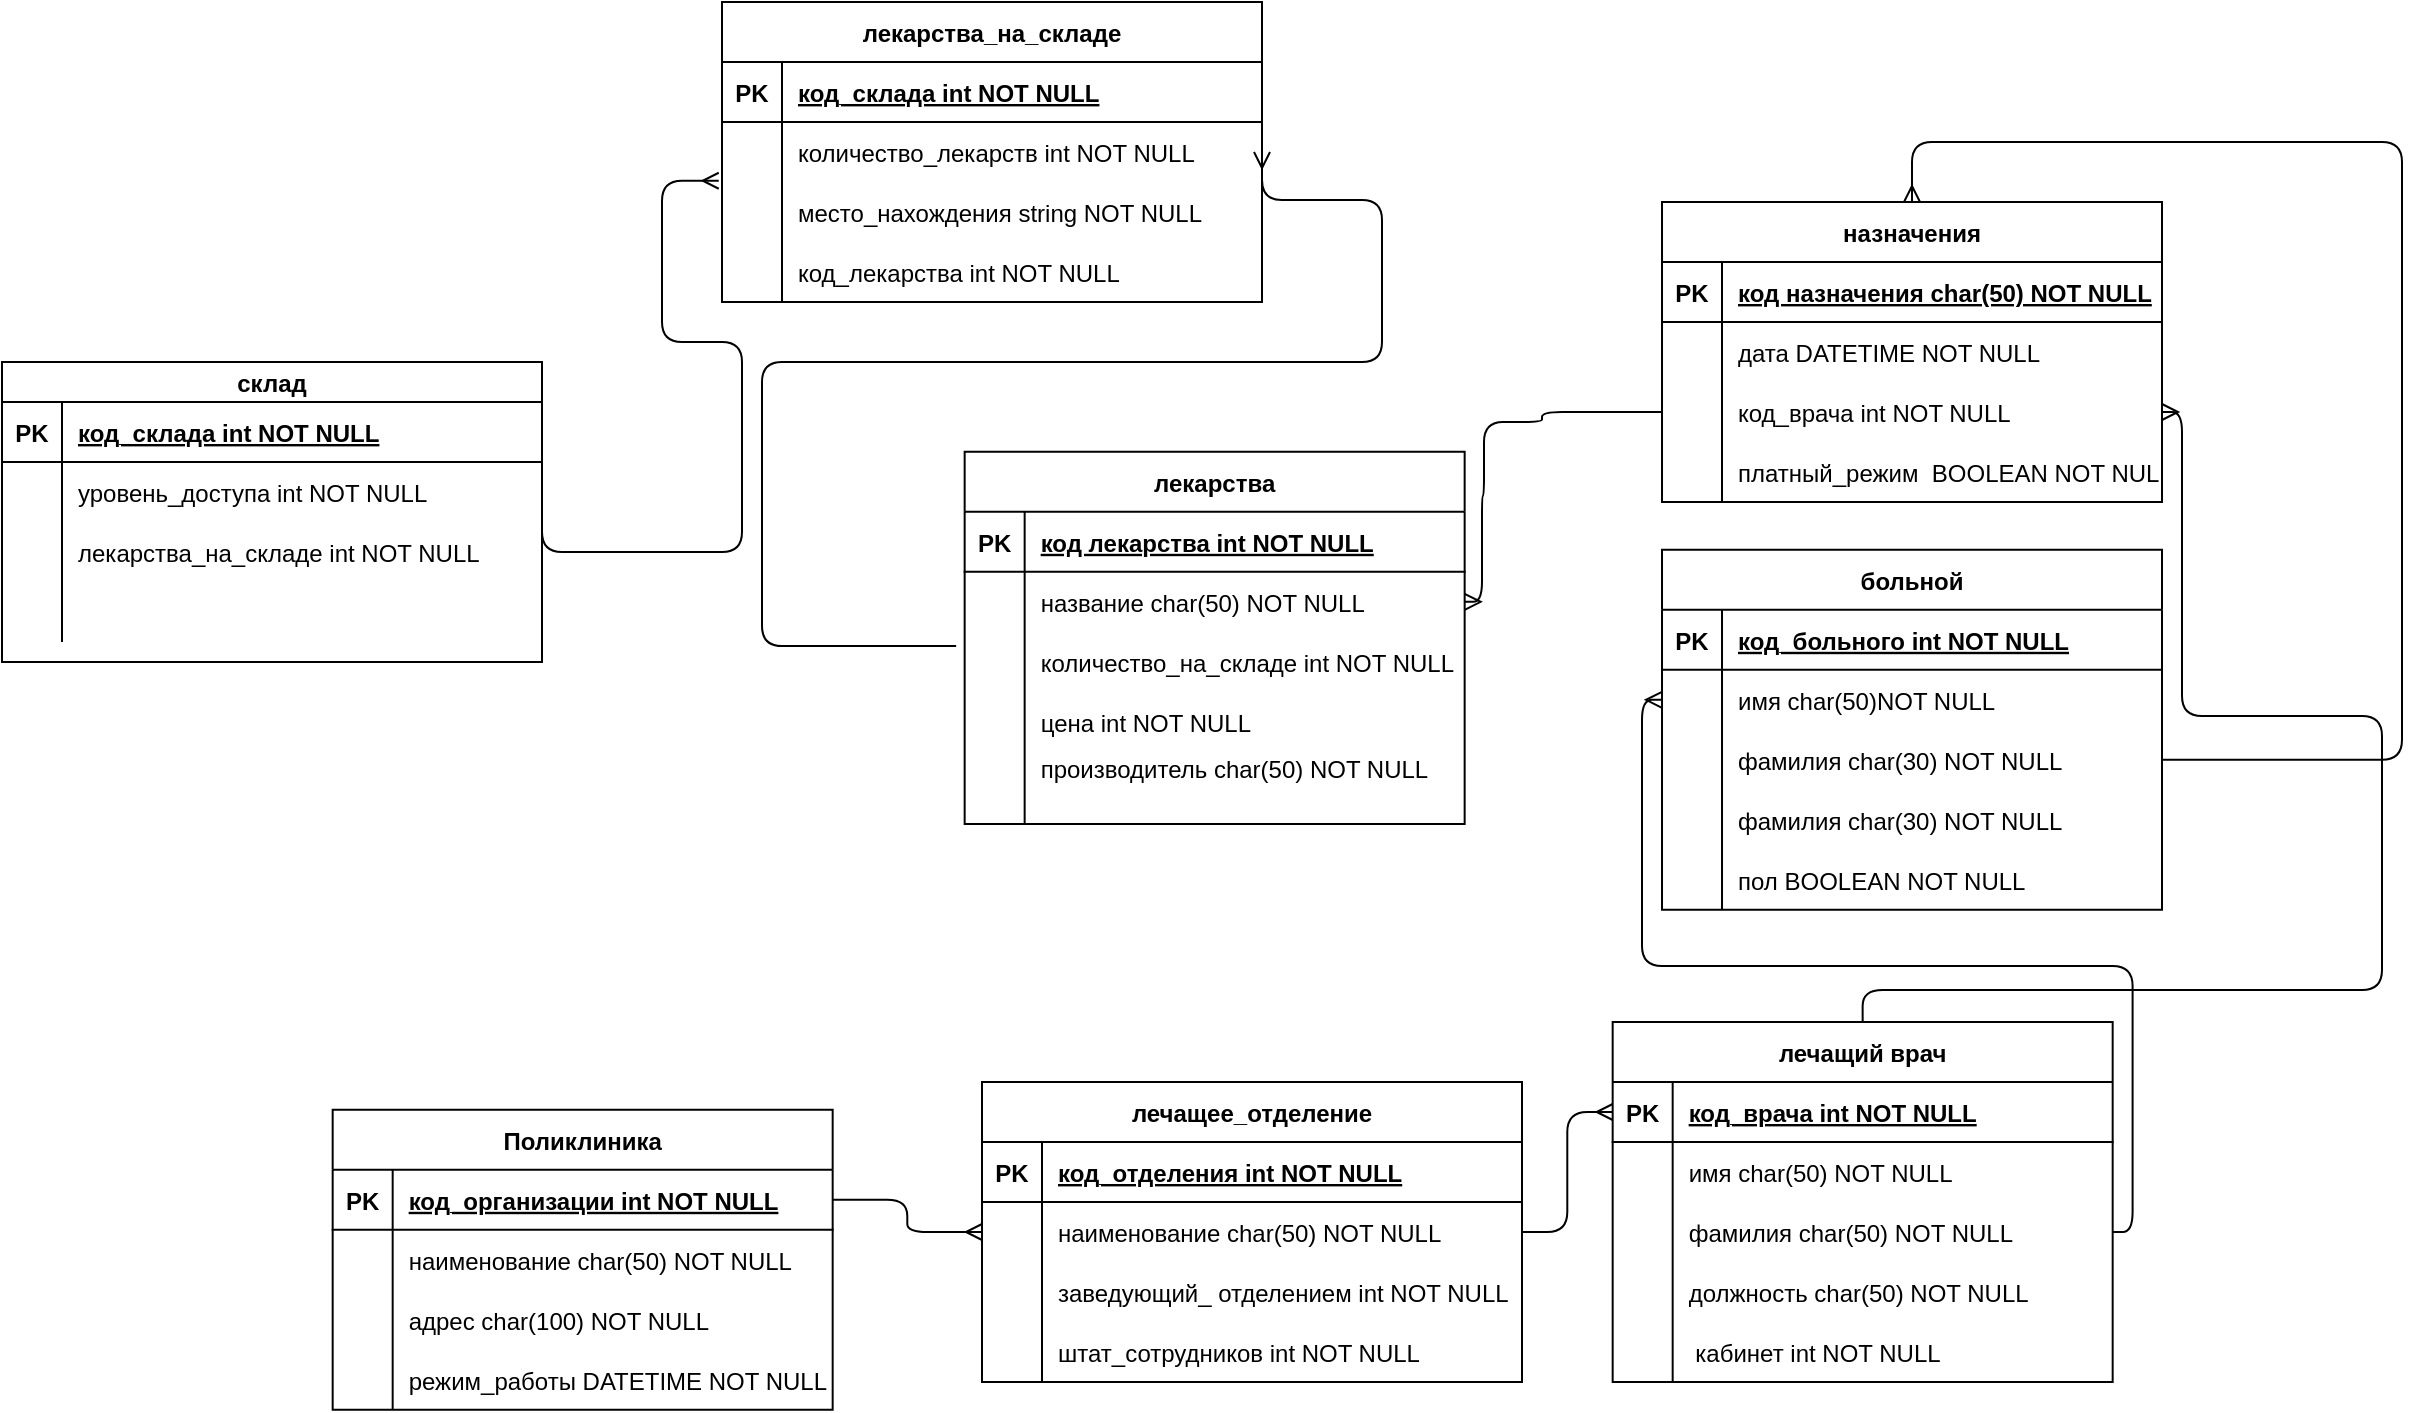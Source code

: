 <mxfile version="20.8.20" type="device"><diagram id="9pNSvZv1cm8LxZXLqQYT" name="Страница 1"><mxGraphModel dx="1613" dy="764" grid="1" gridSize="10" guides="1" tooltips="1" connect="1" arrows="1" fold="1" page="1" pageScale="1" pageWidth="850" pageHeight="1100" math="0" shadow="0"><root><mxCell id="0"/><mxCell id="1" parent="0"/><mxCell id="JSvLz7JIpeUkXURHN6qx-24" value="" style="edgeStyle=orthogonalEdgeStyle;endArrow=ERmany;startArrow=none;endFill=0;startFill=0;exitX=0;exitY=0.5;exitDx=0;exitDy=0;entryX=1;entryY=0.5;entryDx=0;entryDy=0;" parent="1" source="JSvLz7JIpeUkXURHN6qx-177" target="JSvLz7JIpeUkXURHN6qx-58" edge="1"><mxGeometry width="100" height="100" relative="1" as="geometry"><mxPoint x="840" y="540" as="sourcePoint"/><mxPoint x="800" y="580" as="targetPoint"/><Array as="points"><mxPoint x="830" y="605"/><mxPoint x="830" y="610"/><mxPoint x="801" y="610"/><mxPoint x="801" y="647"/><mxPoint x="800" y="647"/><mxPoint x="800" y="700"/></Array></mxGeometry></mxCell><mxCell id="JSvLz7JIpeUkXURHN6qx-25" value="больной" style="shape=table;startSize=30;container=1;collapsible=1;childLayout=tableLayout;fixedRows=1;rowLines=0;fontStyle=1;align=center;resizeLast=1;" parent="1" vertex="1"><mxGeometry x="890.003" y="673.905" width="250" height="180" as="geometry"/></mxCell><mxCell id="JSvLz7JIpeUkXURHN6qx-26" value="" style="shape=partialRectangle;collapsible=0;dropTarget=0;pointerEvents=0;fillColor=none;points=[[0,0.5],[1,0.5]];portConstraint=eastwest;top=0;left=0;right=0;bottom=1;" parent="JSvLz7JIpeUkXURHN6qx-25" vertex="1"><mxGeometry y="30" width="250" height="30" as="geometry"/></mxCell><mxCell id="JSvLz7JIpeUkXURHN6qx-27" value="PK" style="shape=partialRectangle;overflow=hidden;connectable=0;fillColor=none;top=0;left=0;bottom=0;right=0;fontStyle=1;" parent="JSvLz7JIpeUkXURHN6qx-26" vertex="1"><mxGeometry width="30" height="30" as="geometry"><mxRectangle width="30" height="30" as="alternateBounds"/></mxGeometry></mxCell><mxCell id="JSvLz7JIpeUkXURHN6qx-28" value="код_больного int NOT NULL " style="shape=partialRectangle;overflow=hidden;connectable=0;fillColor=none;top=0;left=0;bottom=0;right=0;align=left;spacingLeft=6;fontStyle=5;" parent="JSvLz7JIpeUkXURHN6qx-26" vertex="1"><mxGeometry x="30" width="220" height="30" as="geometry"><mxRectangle width="220" height="30" as="alternateBounds"/></mxGeometry></mxCell><mxCell id="JSvLz7JIpeUkXURHN6qx-29" value="" style="shape=partialRectangle;collapsible=0;dropTarget=0;pointerEvents=0;fillColor=none;points=[[0,0.5],[1,0.5]];portConstraint=eastwest;top=0;left=0;right=0;bottom=0;" parent="JSvLz7JIpeUkXURHN6qx-25" vertex="1"><mxGeometry y="60" width="250" height="30" as="geometry"/></mxCell><mxCell id="JSvLz7JIpeUkXURHN6qx-30" value="" style="shape=partialRectangle;overflow=hidden;connectable=0;fillColor=none;top=0;left=0;bottom=0;right=0;" parent="JSvLz7JIpeUkXURHN6qx-29" vertex="1"><mxGeometry width="30" height="30" as="geometry"><mxRectangle width="30" height="30" as="alternateBounds"/></mxGeometry></mxCell><mxCell id="JSvLz7JIpeUkXURHN6qx-31" value="имя char(50)NOT NULL" style="shape=partialRectangle;overflow=hidden;connectable=0;fillColor=none;top=0;left=0;bottom=0;right=0;align=left;spacingLeft=6;" parent="JSvLz7JIpeUkXURHN6qx-29" vertex="1"><mxGeometry x="30" width="220" height="30" as="geometry"><mxRectangle width="220" height="30" as="alternateBounds"/></mxGeometry></mxCell><mxCell id="JSvLz7JIpeUkXURHN6qx-187" value="" style="shape=partialRectangle;collapsible=0;dropTarget=0;pointerEvents=0;fillColor=none;points=[[0,0.5],[1,0.5]];portConstraint=eastwest;top=0;left=0;right=0;bottom=0;" parent="JSvLz7JIpeUkXURHN6qx-25" vertex="1"><mxGeometry y="90" width="250" height="30" as="geometry"/></mxCell><mxCell id="JSvLz7JIpeUkXURHN6qx-188" value="" style="shape=partialRectangle;overflow=hidden;connectable=0;fillColor=none;top=0;left=0;bottom=0;right=0;" parent="JSvLz7JIpeUkXURHN6qx-187" vertex="1"><mxGeometry width="30" height="30" as="geometry"><mxRectangle width="30" height="30" as="alternateBounds"/></mxGeometry></mxCell><mxCell id="JSvLz7JIpeUkXURHN6qx-189" value="фамилия char(30) NOT NULL" style="shape=partialRectangle;overflow=hidden;connectable=0;fillColor=none;top=0;left=0;bottom=0;right=0;align=left;spacingLeft=6;" parent="JSvLz7JIpeUkXURHN6qx-187" vertex="1"><mxGeometry x="30" width="220" height="30" as="geometry"><mxRectangle width="220" height="30" as="alternateBounds"/></mxGeometry></mxCell><mxCell id="JSvLz7JIpeUkXURHN6qx-32" value="" style="shape=partialRectangle;collapsible=0;dropTarget=0;pointerEvents=0;fillColor=none;points=[[0,0.5],[1,0.5]];portConstraint=eastwest;top=0;left=0;right=0;bottom=0;" parent="JSvLz7JIpeUkXURHN6qx-25" vertex="1"><mxGeometry y="120" width="250" height="30" as="geometry"/></mxCell><mxCell id="JSvLz7JIpeUkXURHN6qx-33" value="" style="shape=partialRectangle;overflow=hidden;connectable=0;fillColor=none;top=0;left=0;bottom=0;right=0;" parent="JSvLz7JIpeUkXURHN6qx-32" vertex="1"><mxGeometry width="30" height="30" as="geometry"><mxRectangle width="30" height="30" as="alternateBounds"/></mxGeometry></mxCell><mxCell id="JSvLz7JIpeUkXURHN6qx-34" value="фамилия char(30) NOT NULL" style="shape=partialRectangle;overflow=hidden;connectable=0;fillColor=none;top=0;left=0;bottom=0;right=0;align=left;spacingLeft=6;" parent="JSvLz7JIpeUkXURHN6qx-32" vertex="1"><mxGeometry x="30" width="220" height="30" as="geometry"><mxRectangle width="220" height="30" as="alternateBounds"/></mxGeometry></mxCell><mxCell id="JSvLz7JIpeUkXURHN6qx-35" value="" style="shape=partialRectangle;collapsible=0;dropTarget=0;pointerEvents=0;fillColor=none;points=[[0,0.5],[1,0.5]];portConstraint=eastwest;top=0;left=0;right=0;bottom=0;" parent="JSvLz7JIpeUkXURHN6qx-25" vertex="1"><mxGeometry y="150" width="250" height="30" as="geometry"/></mxCell><mxCell id="JSvLz7JIpeUkXURHN6qx-36" value="" style="shape=partialRectangle;overflow=hidden;connectable=0;fillColor=none;top=0;left=0;bottom=0;right=0;" parent="JSvLz7JIpeUkXURHN6qx-35" vertex="1"><mxGeometry width="30" height="30" as="geometry"><mxRectangle width="30" height="30" as="alternateBounds"/></mxGeometry></mxCell><mxCell id="JSvLz7JIpeUkXURHN6qx-37" value="пол BOOLEAN NOT NULL" style="shape=partialRectangle;overflow=hidden;connectable=0;fillColor=none;top=0;left=0;bottom=0;right=0;align=left;spacingLeft=6;" parent="JSvLz7JIpeUkXURHN6qx-35" vertex="1"><mxGeometry x="30" width="220" height="30" as="geometry"><mxRectangle width="220" height="30" as="alternateBounds"/></mxGeometry></mxCell><mxCell id="JSvLz7JIpeUkXURHN6qx-38" value="лечащий врач" style="shape=table;startSize=30;container=1;collapsible=1;childLayout=tableLayout;fixedRows=1;rowLines=0;fontStyle=1;align=center;resizeLast=1;" parent="1" vertex="1"><mxGeometry x="865.333" y="910.005" width="250" height="180" as="geometry"/></mxCell><mxCell id="JSvLz7JIpeUkXURHN6qx-39" value="" style="shape=partialRectangle;collapsible=0;dropTarget=0;pointerEvents=0;fillColor=none;points=[[0,0.5],[1,0.5]];portConstraint=eastwest;top=0;left=0;right=0;bottom=1;" parent="JSvLz7JIpeUkXURHN6qx-38" vertex="1"><mxGeometry y="30" width="250" height="30" as="geometry"/></mxCell><mxCell id="JSvLz7JIpeUkXURHN6qx-40" value="PK" style="shape=partialRectangle;overflow=hidden;connectable=0;fillColor=none;top=0;left=0;bottom=0;right=0;fontStyle=1;" parent="JSvLz7JIpeUkXURHN6qx-39" vertex="1"><mxGeometry width="30" height="30" as="geometry"><mxRectangle width="30" height="30" as="alternateBounds"/></mxGeometry></mxCell><mxCell id="JSvLz7JIpeUkXURHN6qx-41" value="код_врача int NOT NULL " style="shape=partialRectangle;overflow=hidden;connectable=0;fillColor=none;top=0;left=0;bottom=0;right=0;align=left;spacingLeft=6;fontStyle=5;" parent="JSvLz7JIpeUkXURHN6qx-39" vertex="1"><mxGeometry x="30" width="220" height="30" as="geometry"><mxRectangle width="220" height="30" as="alternateBounds"/></mxGeometry></mxCell><mxCell id="JSvLz7JIpeUkXURHN6qx-42" value="" style="shape=partialRectangle;collapsible=0;dropTarget=0;pointerEvents=0;fillColor=none;points=[[0,0.5],[1,0.5]];portConstraint=eastwest;top=0;left=0;right=0;bottom=0;" parent="JSvLz7JIpeUkXURHN6qx-38" vertex="1"><mxGeometry y="60" width="250" height="30" as="geometry"/></mxCell><mxCell id="JSvLz7JIpeUkXURHN6qx-43" value="" style="shape=partialRectangle;overflow=hidden;connectable=0;fillColor=none;top=0;left=0;bottom=0;right=0;" parent="JSvLz7JIpeUkXURHN6qx-42" vertex="1"><mxGeometry width="30" height="30" as="geometry"><mxRectangle width="30" height="30" as="alternateBounds"/></mxGeometry></mxCell><mxCell id="JSvLz7JIpeUkXURHN6qx-44" value="имя char(50) NOT NULL" style="shape=partialRectangle;overflow=hidden;connectable=0;fillColor=none;top=0;left=0;bottom=0;right=0;align=left;spacingLeft=6;" parent="JSvLz7JIpeUkXURHN6qx-42" vertex="1"><mxGeometry x="30" width="220" height="30" as="geometry"><mxRectangle width="220" height="30" as="alternateBounds"/></mxGeometry></mxCell><mxCell id="JSvLz7JIpeUkXURHN6qx-45" value="" style="shape=partialRectangle;collapsible=0;dropTarget=0;pointerEvents=0;fillColor=none;points=[[0,0.5],[1,0.5]];portConstraint=eastwest;top=0;left=0;right=0;bottom=0;" parent="JSvLz7JIpeUkXURHN6qx-38" vertex="1"><mxGeometry y="90" width="250" height="30" as="geometry"/></mxCell><mxCell id="JSvLz7JIpeUkXURHN6qx-46" value="" style="shape=partialRectangle;overflow=hidden;connectable=0;fillColor=none;top=0;left=0;bottom=0;right=0;" parent="JSvLz7JIpeUkXURHN6qx-45" vertex="1"><mxGeometry width="30" height="30" as="geometry"><mxRectangle width="30" height="30" as="alternateBounds"/></mxGeometry></mxCell><mxCell id="JSvLz7JIpeUkXURHN6qx-47" value="фамилия char(50) NOT NULL" style="shape=partialRectangle;overflow=hidden;connectable=0;fillColor=none;top=0;left=0;bottom=0;right=0;align=left;spacingLeft=6;" parent="JSvLz7JIpeUkXURHN6qx-45" vertex="1"><mxGeometry x="30" width="220" height="30" as="geometry"><mxRectangle width="220" height="30" as="alternateBounds"/></mxGeometry></mxCell><mxCell id="JSvLz7JIpeUkXURHN6qx-48" value="" style="shape=partialRectangle;collapsible=0;dropTarget=0;pointerEvents=0;fillColor=none;points=[[0,0.5],[1,0.5]];portConstraint=eastwest;top=0;left=0;right=0;bottom=0;" parent="JSvLz7JIpeUkXURHN6qx-38" vertex="1"><mxGeometry y="120" width="250" height="30" as="geometry"/></mxCell><mxCell id="JSvLz7JIpeUkXURHN6qx-49" value="" style="shape=partialRectangle;overflow=hidden;connectable=0;fillColor=none;top=0;left=0;bottom=0;right=0;" parent="JSvLz7JIpeUkXURHN6qx-48" vertex="1"><mxGeometry width="30" height="30" as="geometry"><mxRectangle width="30" height="30" as="alternateBounds"/></mxGeometry></mxCell><mxCell id="JSvLz7JIpeUkXURHN6qx-50" value="должность char(50) NOT NULL" style="shape=partialRectangle;overflow=hidden;connectable=0;fillColor=none;top=0;left=0;bottom=0;right=0;align=left;spacingLeft=6;" parent="JSvLz7JIpeUkXURHN6qx-48" vertex="1"><mxGeometry x="30" width="220" height="30" as="geometry"><mxRectangle width="220" height="30" as="alternateBounds"/></mxGeometry></mxCell><mxCell id="JSvLz7JIpeUkXURHN6qx-51" value="" style="shape=partialRectangle;collapsible=0;dropTarget=0;pointerEvents=0;fillColor=none;points=[[0,0.5],[1,0.5]];portConstraint=eastwest;top=0;left=0;right=0;bottom=0;" parent="JSvLz7JIpeUkXURHN6qx-38" vertex="1"><mxGeometry y="150" width="250" height="30" as="geometry"/></mxCell><mxCell id="JSvLz7JIpeUkXURHN6qx-52" value="" style="shape=partialRectangle;overflow=hidden;connectable=0;fillColor=none;top=0;left=0;bottom=0;right=0;" parent="JSvLz7JIpeUkXURHN6qx-51" vertex="1"><mxGeometry width="30" height="30" as="geometry"><mxRectangle width="30" height="30" as="alternateBounds"/></mxGeometry></mxCell><mxCell id="JSvLz7JIpeUkXURHN6qx-53" value=" кабинет int NOT NULL" style="shape=partialRectangle;overflow=hidden;connectable=0;fillColor=none;top=0;left=0;bottom=0;right=0;align=left;spacingLeft=6;" parent="JSvLz7JIpeUkXURHN6qx-51" vertex="1"><mxGeometry x="30" width="220" height="30" as="geometry"><mxRectangle width="220" height="30" as="alternateBounds"/></mxGeometry></mxCell><mxCell id="JSvLz7JIpeUkXURHN6qx-54" value="лекарства" style="shape=table;startSize=30;container=1;collapsible=1;childLayout=tableLayout;fixedRows=1;rowLines=0;fontStyle=1;align=center;resizeLast=1;" parent="1" vertex="1"><mxGeometry x="541.33" y="624.9" width="250" height="186.1" as="geometry"/></mxCell><mxCell id="JSvLz7JIpeUkXURHN6qx-55" value="" style="shape=partialRectangle;collapsible=0;dropTarget=0;pointerEvents=0;fillColor=none;points=[[0,0.5],[1,0.5]];portConstraint=eastwest;top=0;left=0;right=0;bottom=1;" parent="JSvLz7JIpeUkXURHN6qx-54" vertex="1"><mxGeometry y="30" width="250" height="30" as="geometry"/></mxCell><mxCell id="JSvLz7JIpeUkXURHN6qx-56" value="PK" style="shape=partialRectangle;overflow=hidden;connectable=0;fillColor=none;top=0;left=0;bottom=0;right=0;fontStyle=1;" parent="JSvLz7JIpeUkXURHN6qx-55" vertex="1"><mxGeometry width="30" height="30" as="geometry"><mxRectangle width="30" height="30" as="alternateBounds"/></mxGeometry></mxCell><mxCell id="JSvLz7JIpeUkXURHN6qx-57" value="код лекарства int NOT NULL " style="shape=partialRectangle;overflow=hidden;connectable=0;fillColor=none;top=0;left=0;bottom=0;right=0;align=left;spacingLeft=6;fontStyle=5;" parent="JSvLz7JIpeUkXURHN6qx-55" vertex="1"><mxGeometry x="30" width="220" height="30" as="geometry"><mxRectangle width="220" height="30" as="alternateBounds"/></mxGeometry></mxCell><mxCell id="JSvLz7JIpeUkXURHN6qx-58" value="" style="shape=partialRectangle;collapsible=0;dropTarget=0;pointerEvents=0;fillColor=none;points=[[0,0.5],[1,0.5]];portConstraint=eastwest;top=0;left=0;right=0;bottom=0;" parent="JSvLz7JIpeUkXURHN6qx-54" vertex="1"><mxGeometry y="60" width="250" height="30" as="geometry"/></mxCell><mxCell id="JSvLz7JIpeUkXURHN6qx-59" value="" style="shape=partialRectangle;overflow=hidden;connectable=0;fillColor=none;top=0;left=0;bottom=0;right=0;" parent="JSvLz7JIpeUkXURHN6qx-58" vertex="1"><mxGeometry width="30" height="30" as="geometry"><mxRectangle width="30" height="30" as="alternateBounds"/></mxGeometry></mxCell><mxCell id="JSvLz7JIpeUkXURHN6qx-60" value="название char(50) NOT NULL" style="shape=partialRectangle;overflow=hidden;connectable=0;fillColor=none;top=0;left=0;bottom=0;right=0;align=left;spacingLeft=6;fontStyle=0" parent="JSvLz7JIpeUkXURHN6qx-58" vertex="1"><mxGeometry x="30" width="220" height="30" as="geometry"><mxRectangle width="220" height="30" as="alternateBounds"/></mxGeometry></mxCell><mxCell id="JSvLz7JIpeUkXURHN6qx-61" value="" style="shape=partialRectangle;collapsible=0;dropTarget=0;pointerEvents=0;fillColor=none;points=[[0,0.5],[1,0.5]];portConstraint=eastwest;top=0;left=0;right=0;bottom=0;" parent="JSvLz7JIpeUkXURHN6qx-54" vertex="1"><mxGeometry y="90" width="250" height="30" as="geometry"/></mxCell><mxCell id="JSvLz7JIpeUkXURHN6qx-62" value="" style="shape=partialRectangle;overflow=hidden;connectable=0;fillColor=none;top=0;left=0;bottom=0;right=0;" parent="JSvLz7JIpeUkXURHN6qx-61" vertex="1"><mxGeometry width="30" height="30" as="geometry"><mxRectangle width="30" height="30" as="alternateBounds"/></mxGeometry></mxCell><mxCell id="JSvLz7JIpeUkXURHN6qx-63" value="количество_на_складе int NOT NULL" style="shape=partialRectangle;overflow=hidden;connectable=0;fillColor=none;top=0;left=0;bottom=0;right=0;align=left;spacingLeft=6;" parent="JSvLz7JIpeUkXURHN6qx-61" vertex="1"><mxGeometry x="30" width="220" height="30" as="geometry"><mxRectangle width="220" height="30" as="alternateBounds"/></mxGeometry></mxCell><mxCell id="JSvLz7JIpeUkXURHN6qx-64" value="" style="shape=partialRectangle;collapsible=0;dropTarget=0;pointerEvents=0;fillColor=none;points=[[0,0.5],[1,0.5]];portConstraint=eastwest;top=0;left=0;right=0;bottom=0;" parent="JSvLz7JIpeUkXURHN6qx-54" vertex="1"><mxGeometry y="120" width="250" height="30" as="geometry"/></mxCell><mxCell id="JSvLz7JIpeUkXURHN6qx-65" value="" style="shape=partialRectangle;overflow=hidden;connectable=0;fillColor=none;top=0;left=0;bottom=0;right=0;" parent="JSvLz7JIpeUkXURHN6qx-64" vertex="1"><mxGeometry width="30" height="30" as="geometry"><mxRectangle width="30" height="30" as="alternateBounds"/></mxGeometry></mxCell><mxCell id="JSvLz7JIpeUkXURHN6qx-66" value="цена int NOT NULL" style="shape=partialRectangle;overflow=hidden;connectable=0;fillColor=none;top=0;left=0;bottom=0;right=0;align=left;spacingLeft=6;" parent="JSvLz7JIpeUkXURHN6qx-64" vertex="1"><mxGeometry x="30" width="220" height="30" as="geometry"><mxRectangle width="220" height="30" as="alternateBounds"/></mxGeometry></mxCell><mxCell id="JSvLz7JIpeUkXURHN6qx-67" value="" style="shape=partialRectangle;collapsible=0;dropTarget=0;pointerEvents=0;fillColor=none;points=[[0,0.5],[1,0.5]];portConstraint=eastwest;top=0;left=0;right=0;bottom=0;" parent="JSvLz7JIpeUkXURHN6qx-54" vertex="1"><mxGeometry y="150" width="250" height="36" as="geometry"/></mxCell><mxCell id="JSvLz7JIpeUkXURHN6qx-68" value="" style="shape=partialRectangle;overflow=hidden;connectable=0;fillColor=none;top=0;left=0;bottom=0;right=0;" parent="JSvLz7JIpeUkXURHN6qx-67" vertex="1"><mxGeometry width="30" height="36" as="geometry"><mxRectangle width="30" height="36" as="alternateBounds"/></mxGeometry></mxCell><mxCell id="JSvLz7JIpeUkXURHN6qx-69" value="производитель char(50) NOT NULL&#10;&#10;" style="shape=partialRectangle;overflow=hidden;connectable=0;fillColor=none;top=0;left=0;bottom=0;right=0;align=left;spacingLeft=6;" parent="JSvLz7JIpeUkXURHN6qx-67" vertex="1"><mxGeometry x="30" width="220" height="36" as="geometry"><mxRectangle width="220" height="36" as="alternateBounds"/></mxGeometry></mxCell><mxCell id="JSvLz7JIpeUkXURHN6qx-70" value="Поликлиника" style="shape=table;startSize=30;container=1;collapsible=1;childLayout=tableLayout;fixedRows=1;rowLines=0;fontStyle=1;align=center;resizeLast=1;" parent="1" vertex="1"><mxGeometry x="225.333" y="953.905" width="250" height="150" as="geometry"/></mxCell><mxCell id="JSvLz7JIpeUkXURHN6qx-71" value="" style="shape=partialRectangle;collapsible=0;dropTarget=0;pointerEvents=0;fillColor=none;points=[[0,0.5],[1,0.5]];portConstraint=eastwest;top=0;left=0;right=0;bottom=1;" parent="JSvLz7JIpeUkXURHN6qx-70" vertex="1"><mxGeometry y="30" width="250" height="30" as="geometry"/></mxCell><mxCell id="JSvLz7JIpeUkXURHN6qx-72" value="PK" style="shape=partialRectangle;overflow=hidden;connectable=0;fillColor=none;top=0;left=0;bottom=0;right=0;fontStyle=1;" parent="JSvLz7JIpeUkXURHN6qx-71" vertex="1"><mxGeometry width="30" height="30" as="geometry"><mxRectangle width="30" height="30" as="alternateBounds"/></mxGeometry></mxCell><mxCell id="JSvLz7JIpeUkXURHN6qx-73" value="код_организации int NOT NULL " style="shape=partialRectangle;overflow=hidden;connectable=0;fillColor=none;top=0;left=0;bottom=0;right=0;align=left;spacingLeft=6;fontStyle=5;" parent="JSvLz7JIpeUkXURHN6qx-71" vertex="1"><mxGeometry x="30" width="220" height="30" as="geometry"><mxRectangle width="220" height="30" as="alternateBounds"/></mxGeometry></mxCell><mxCell id="JSvLz7JIpeUkXURHN6qx-74" value="" style="shape=partialRectangle;collapsible=0;dropTarget=0;pointerEvents=0;fillColor=none;points=[[0,0.5],[1,0.5]];portConstraint=eastwest;top=0;left=0;right=0;bottom=0;" parent="JSvLz7JIpeUkXURHN6qx-70" vertex="1"><mxGeometry y="60" width="250" height="30" as="geometry"/></mxCell><mxCell id="JSvLz7JIpeUkXURHN6qx-75" value="" style="shape=partialRectangle;overflow=hidden;connectable=0;fillColor=none;top=0;left=0;bottom=0;right=0;" parent="JSvLz7JIpeUkXURHN6qx-74" vertex="1"><mxGeometry width="30" height="30" as="geometry"><mxRectangle width="30" height="30" as="alternateBounds"/></mxGeometry></mxCell><mxCell id="JSvLz7JIpeUkXURHN6qx-76" value="наименование char(50) NOT NULL" style="shape=partialRectangle;overflow=hidden;connectable=0;fillColor=none;top=0;left=0;bottom=0;right=0;align=left;spacingLeft=6;" parent="JSvLz7JIpeUkXURHN6qx-74" vertex="1"><mxGeometry x="30" width="220" height="30" as="geometry"><mxRectangle width="220" height="30" as="alternateBounds"/></mxGeometry></mxCell><mxCell id="JSvLz7JIpeUkXURHN6qx-77" value="" style="shape=partialRectangle;collapsible=0;dropTarget=0;pointerEvents=0;fillColor=none;points=[[0,0.5],[1,0.5]];portConstraint=eastwest;top=0;left=0;right=0;bottom=0;" parent="JSvLz7JIpeUkXURHN6qx-70" vertex="1"><mxGeometry y="90" width="250" height="30" as="geometry"/></mxCell><mxCell id="JSvLz7JIpeUkXURHN6qx-78" value="" style="shape=partialRectangle;overflow=hidden;connectable=0;fillColor=none;top=0;left=0;bottom=0;right=0;" parent="JSvLz7JIpeUkXURHN6qx-77" vertex="1"><mxGeometry width="30" height="30" as="geometry"><mxRectangle width="30" height="30" as="alternateBounds"/></mxGeometry></mxCell><mxCell id="JSvLz7JIpeUkXURHN6qx-79" value="адрес char(100) NOT NULL" style="shape=partialRectangle;overflow=hidden;connectable=0;fillColor=none;top=0;left=0;bottom=0;right=0;align=left;spacingLeft=6;" parent="JSvLz7JIpeUkXURHN6qx-77" vertex="1"><mxGeometry x="30" width="220" height="30" as="geometry"><mxRectangle width="220" height="30" as="alternateBounds"/></mxGeometry></mxCell><mxCell id="JSvLz7JIpeUkXURHN6qx-80" value="" style="shape=partialRectangle;collapsible=0;dropTarget=0;pointerEvents=0;fillColor=none;points=[[0,0.5],[1,0.5]];portConstraint=eastwest;top=0;left=0;right=0;bottom=0;" parent="JSvLz7JIpeUkXURHN6qx-70" vertex="1"><mxGeometry y="120" width="250" height="30" as="geometry"/></mxCell><mxCell id="JSvLz7JIpeUkXURHN6qx-81" value="" style="shape=partialRectangle;overflow=hidden;connectable=0;fillColor=none;top=0;left=0;bottom=0;right=0;" parent="JSvLz7JIpeUkXURHN6qx-80" vertex="1"><mxGeometry width="30" height="30" as="geometry"><mxRectangle width="30" height="30" as="alternateBounds"/></mxGeometry></mxCell><mxCell id="JSvLz7JIpeUkXURHN6qx-82" value="режим_работы DATETIME NOT NULL" style="shape=partialRectangle;overflow=hidden;connectable=0;fillColor=none;top=0;left=0;bottom=0;right=0;align=left;spacingLeft=6;" parent="JSvLz7JIpeUkXURHN6qx-80" vertex="1"><mxGeometry x="30" width="220" height="30" as="geometry"><mxRectangle width="220" height="30" as="alternateBounds"/></mxGeometry></mxCell><mxCell id="JSvLz7JIpeUkXURHN6qx-101" value="" style="edgeStyle=orthogonalEdgeStyle;rounded=1;orthogonalLoop=1;jettySize=auto;html=1;startArrow=none;startFill=0;endArrow=ERmany;endFill=0;entryX=0;entryY=0.5;entryDx=0;entryDy=0;" parent="1" source="JSvLz7JIpeUkXURHN6qx-71" target="JSvLz7JIpeUkXURHN6qx-194" edge="1"><mxGeometry relative="1" as="geometry"><mxPoint x="535.333" y="998.905" as="targetPoint"/></mxGeometry></mxCell><mxCell id="JSvLz7JIpeUkXURHN6qx-102" style="edgeStyle=orthogonalEdgeStyle;rounded=1;orthogonalLoop=1;jettySize=auto;html=1;startArrow=ERmany;startFill=0;endArrow=none;endFill=0;entryX=1;entryY=0.5;entryDx=0;entryDy=0;" parent="1" source="JSvLz7JIpeUkXURHN6qx-39" target="JSvLz7JIpeUkXURHN6qx-194" edge="1"><mxGeometry relative="1" as="geometry"/></mxCell><mxCell id="JSvLz7JIpeUkXURHN6qx-169" value="" style="edgeStyle=orthogonalEdgeStyle;endArrow=ERmany;startArrow=none;endFill=0;startFill=0;exitX=0.5;exitY=0;exitDx=0;exitDy=0;entryX=1;entryY=0.5;entryDx=0;entryDy=0;" parent="1" source="JSvLz7JIpeUkXURHN6qx-38" target="JSvLz7JIpeUkXURHN6qx-177" edge="1"><mxGeometry width="100" height="100" relative="1" as="geometry"><mxPoint x="1200" y="590" as="sourcePoint"/><mxPoint x="1200" y="610" as="targetPoint"/><Array as="points"><mxPoint x="1250" y="894"/><mxPoint x="1250" y="757"/><mxPoint x="1150" y="757"/><mxPoint x="1150" y="605"/></Array></mxGeometry></mxCell><mxCell id="JSvLz7JIpeUkXURHN6qx-170" value="назначения" style="shape=table;startSize=30;container=1;collapsible=1;childLayout=tableLayout;fixedRows=1;rowLines=0;fontStyle=1;align=center;resizeLast=1;" parent="1" vertex="1"><mxGeometry x="890.003" y="500.005" width="250" height="150" as="geometry"/></mxCell><mxCell id="JSvLz7JIpeUkXURHN6qx-171" value="" style="shape=partialRectangle;collapsible=0;dropTarget=0;pointerEvents=0;fillColor=none;points=[[0,0.5],[1,0.5]];portConstraint=eastwest;top=0;left=0;right=0;bottom=1;" parent="JSvLz7JIpeUkXURHN6qx-170" vertex="1"><mxGeometry y="30" width="250" height="30" as="geometry"/></mxCell><mxCell id="JSvLz7JIpeUkXURHN6qx-172" value="PK" style="shape=partialRectangle;overflow=hidden;connectable=0;fillColor=none;top=0;left=0;bottom=0;right=0;fontStyle=1;" parent="JSvLz7JIpeUkXURHN6qx-171" vertex="1"><mxGeometry width="30" height="30" as="geometry"><mxRectangle width="30" height="30" as="alternateBounds"/></mxGeometry></mxCell><mxCell id="JSvLz7JIpeUkXURHN6qx-173" value="код назначения char(50) NOT NULL" style="shape=partialRectangle;overflow=hidden;connectable=0;fillColor=none;top=0;left=0;bottom=0;right=0;align=left;spacingLeft=6;fontStyle=5;" parent="JSvLz7JIpeUkXURHN6qx-171" vertex="1"><mxGeometry x="30" width="220" height="30" as="geometry"><mxRectangle width="220" height="30" as="alternateBounds"/></mxGeometry></mxCell><mxCell id="JSvLz7JIpeUkXURHN6qx-174" value="" style="shape=partialRectangle;collapsible=0;dropTarget=0;pointerEvents=0;fillColor=none;points=[[0,0.5],[1,0.5]];portConstraint=eastwest;top=0;left=0;right=0;bottom=0;" parent="JSvLz7JIpeUkXURHN6qx-170" vertex="1"><mxGeometry y="60" width="250" height="30" as="geometry"/></mxCell><mxCell id="JSvLz7JIpeUkXURHN6qx-175" value="" style="shape=partialRectangle;overflow=hidden;connectable=0;fillColor=none;top=0;left=0;bottom=0;right=0;" parent="JSvLz7JIpeUkXURHN6qx-174" vertex="1"><mxGeometry width="30" height="30" as="geometry"><mxRectangle width="30" height="30" as="alternateBounds"/></mxGeometry></mxCell><mxCell id="JSvLz7JIpeUkXURHN6qx-176" value="дата DATETIME NOT NULL" style="shape=partialRectangle;overflow=hidden;connectable=0;fillColor=none;top=0;left=0;bottom=0;right=0;align=left;spacingLeft=6;" parent="JSvLz7JIpeUkXURHN6qx-174" vertex="1"><mxGeometry x="30" width="220" height="30" as="geometry"><mxRectangle width="220" height="30" as="alternateBounds"/></mxGeometry></mxCell><mxCell id="JSvLz7JIpeUkXURHN6qx-177" value="" style="shape=partialRectangle;collapsible=0;dropTarget=0;pointerEvents=0;fillColor=none;points=[[0,0.5],[1,0.5]];portConstraint=eastwest;top=0;left=0;right=0;bottom=0;" parent="JSvLz7JIpeUkXURHN6qx-170" vertex="1"><mxGeometry y="90" width="250" height="30" as="geometry"/></mxCell><mxCell id="JSvLz7JIpeUkXURHN6qx-178" value="" style="shape=partialRectangle;overflow=hidden;connectable=0;fillColor=none;top=0;left=0;bottom=0;right=0;" parent="JSvLz7JIpeUkXURHN6qx-177" vertex="1"><mxGeometry width="30" height="30" as="geometry"><mxRectangle width="30" height="30" as="alternateBounds"/></mxGeometry></mxCell><mxCell id="JSvLz7JIpeUkXURHN6qx-179" value="код_врача int NOT NULL" style="shape=partialRectangle;overflow=hidden;connectable=0;fillColor=none;top=0;left=0;bottom=0;right=0;align=left;spacingLeft=6;" parent="JSvLz7JIpeUkXURHN6qx-177" vertex="1"><mxGeometry x="30" width="220" height="30" as="geometry"><mxRectangle width="220" height="30" as="alternateBounds"/></mxGeometry></mxCell><mxCell id="JSvLz7JIpeUkXURHN6qx-180" value="" style="shape=partialRectangle;collapsible=0;dropTarget=0;pointerEvents=0;fillColor=none;points=[[0,0.5],[1,0.5]];portConstraint=eastwest;top=0;left=0;right=0;bottom=0;" parent="JSvLz7JIpeUkXURHN6qx-170" vertex="1"><mxGeometry y="120" width="250" height="30" as="geometry"/></mxCell><mxCell id="JSvLz7JIpeUkXURHN6qx-181" value="" style="shape=partialRectangle;overflow=hidden;connectable=0;fillColor=none;top=0;left=0;bottom=0;right=0;" parent="JSvLz7JIpeUkXURHN6qx-180" vertex="1"><mxGeometry width="30" height="30" as="geometry"><mxRectangle width="30" height="30" as="alternateBounds"/></mxGeometry></mxCell><mxCell id="JSvLz7JIpeUkXURHN6qx-182" value="платный_режим  BOOLEAN NOT NULL" style="shape=partialRectangle;overflow=hidden;connectable=0;fillColor=none;top=0;left=0;bottom=0;right=0;align=left;spacingLeft=6;" parent="JSvLz7JIpeUkXURHN6qx-180" vertex="1"><mxGeometry x="30" width="220" height="30" as="geometry"><mxRectangle width="220" height="30" as="alternateBounds"/></mxGeometry></mxCell><mxCell id="JSvLz7JIpeUkXURHN6qx-183" value="" style="edgeStyle=orthogonalEdgeStyle;endArrow=ERmany;startArrow=none;endFill=0;startFill=0;entryX=0;entryY=0.5;entryDx=0;entryDy=0;exitX=1;exitY=0.5;exitDx=0;exitDy=0;" parent="1" source="JSvLz7JIpeUkXURHN6qx-45" target="JSvLz7JIpeUkXURHN6qx-29" edge="1"><mxGeometry width="100" height="100" relative="1" as="geometry"><mxPoint x="1229.703" y="810.005" as="sourcePoint"/><mxPoint x="1190.033" y="983.905" as="targetPoint"/></mxGeometry></mxCell><mxCell id="JSvLz7JIpeUkXURHN6qx-190" value="лечащее_отделение" style="shape=table;startSize=30;container=1;collapsible=1;childLayout=tableLayout;fixedRows=1;rowLines=0;fontStyle=1;align=center;resizeLast=1;" parent="1" vertex="1"><mxGeometry x="550" y="940" width="270" height="150" as="geometry"/></mxCell><mxCell id="JSvLz7JIpeUkXURHN6qx-191" value="" style="shape=partialRectangle;collapsible=0;dropTarget=0;pointerEvents=0;fillColor=none;points=[[0,0.5],[1,0.5]];portConstraint=eastwest;top=0;left=0;right=0;bottom=1;" parent="JSvLz7JIpeUkXURHN6qx-190" vertex="1"><mxGeometry y="30" width="270" height="30" as="geometry"/></mxCell><mxCell id="JSvLz7JIpeUkXURHN6qx-192" value="PK" style="shape=partialRectangle;overflow=hidden;connectable=0;fillColor=none;top=0;left=0;bottom=0;right=0;fontStyle=1;" parent="JSvLz7JIpeUkXURHN6qx-191" vertex="1"><mxGeometry width="30" height="30" as="geometry"><mxRectangle width="30" height="30" as="alternateBounds"/></mxGeometry></mxCell><mxCell id="JSvLz7JIpeUkXURHN6qx-193" value="код_отделения int NOT NULL " style="shape=partialRectangle;overflow=hidden;connectable=0;fillColor=none;top=0;left=0;bottom=0;right=0;align=left;spacingLeft=6;fontStyle=5;" parent="JSvLz7JIpeUkXURHN6qx-191" vertex="1"><mxGeometry x="30" width="240" height="30" as="geometry"><mxRectangle width="240" height="30" as="alternateBounds"/></mxGeometry></mxCell><mxCell id="JSvLz7JIpeUkXURHN6qx-194" value="" style="shape=partialRectangle;collapsible=0;dropTarget=0;pointerEvents=0;fillColor=none;points=[[0,0.5],[1,0.5]];portConstraint=eastwest;top=0;left=0;right=0;bottom=0;" parent="JSvLz7JIpeUkXURHN6qx-190" vertex="1"><mxGeometry y="60" width="270" height="30" as="geometry"/></mxCell><mxCell id="JSvLz7JIpeUkXURHN6qx-195" value="" style="shape=partialRectangle;overflow=hidden;connectable=0;fillColor=none;top=0;left=0;bottom=0;right=0;" parent="JSvLz7JIpeUkXURHN6qx-194" vertex="1"><mxGeometry width="30" height="30" as="geometry"><mxRectangle width="30" height="30" as="alternateBounds"/></mxGeometry></mxCell><mxCell id="JSvLz7JIpeUkXURHN6qx-196" value="наименование char(50) NOT NULL" style="shape=partialRectangle;overflow=hidden;connectable=0;fillColor=none;top=0;left=0;bottom=0;right=0;align=left;spacingLeft=6;" parent="JSvLz7JIpeUkXURHN6qx-194" vertex="1"><mxGeometry x="30" width="240" height="30" as="geometry"><mxRectangle width="240" height="30" as="alternateBounds"/></mxGeometry></mxCell><mxCell id="JSvLz7JIpeUkXURHN6qx-197" value="" style="shape=partialRectangle;collapsible=0;dropTarget=0;pointerEvents=0;fillColor=none;points=[[0,0.5],[1,0.5]];portConstraint=eastwest;top=0;left=0;right=0;bottom=0;" parent="JSvLz7JIpeUkXURHN6qx-190" vertex="1"><mxGeometry y="90" width="270" height="30" as="geometry"/></mxCell><mxCell id="JSvLz7JIpeUkXURHN6qx-198" value="" style="shape=partialRectangle;overflow=hidden;connectable=0;fillColor=none;top=0;left=0;bottom=0;right=0;" parent="JSvLz7JIpeUkXURHN6qx-197" vertex="1"><mxGeometry width="30" height="30" as="geometry"><mxRectangle width="30" height="30" as="alternateBounds"/></mxGeometry></mxCell><mxCell id="JSvLz7JIpeUkXURHN6qx-199" value="заведующий_ отделением int NOT NULL" style="shape=partialRectangle;overflow=hidden;connectable=0;fillColor=none;top=0;left=0;bottom=0;right=0;align=left;spacingLeft=6;" parent="JSvLz7JIpeUkXURHN6qx-197" vertex="1"><mxGeometry x="30" width="240" height="30" as="geometry"><mxRectangle width="240" height="30" as="alternateBounds"/></mxGeometry></mxCell><mxCell id="JSvLz7JIpeUkXURHN6qx-200" value="" style="shape=partialRectangle;collapsible=0;dropTarget=0;pointerEvents=0;fillColor=none;points=[[0,0.5],[1,0.5]];portConstraint=eastwest;top=0;left=0;right=0;bottom=0;" parent="JSvLz7JIpeUkXURHN6qx-190" vertex="1"><mxGeometry y="120" width="270" height="30" as="geometry"/></mxCell><mxCell id="JSvLz7JIpeUkXURHN6qx-201" value="" style="shape=partialRectangle;overflow=hidden;connectable=0;fillColor=none;top=0;left=0;bottom=0;right=0;" parent="JSvLz7JIpeUkXURHN6qx-200" vertex="1"><mxGeometry width="30" height="30" as="geometry"><mxRectangle width="30" height="30" as="alternateBounds"/></mxGeometry></mxCell><mxCell id="JSvLz7JIpeUkXURHN6qx-202" value="штат_сотрудников int NOT NULL" style="shape=partialRectangle;overflow=hidden;connectable=0;fillColor=none;top=0;left=0;bottom=0;right=0;align=left;spacingLeft=6;" parent="JSvLz7JIpeUkXURHN6qx-200" vertex="1"><mxGeometry x="30" width="240" height="30" as="geometry"><mxRectangle width="240" height="30" as="alternateBounds"/></mxGeometry></mxCell><mxCell id="iFhlUM8lhunop5LEvh5L-1" value="" style="edgeStyle=orthogonalEdgeStyle;endArrow=ERmany;startArrow=none;endFill=0;startFill=0;exitX=1;exitY=0.5;exitDx=0;exitDy=0;entryX=0.5;entryY=0;entryDx=0;entryDy=0;" parent="1" source="JSvLz7JIpeUkXURHN6qx-187" target="JSvLz7JIpeUkXURHN6qx-170" edge="1"><mxGeometry width="100" height="100" relative="1" as="geometry"><mxPoint x="1000" y="920" as="sourcePoint"/><mxPoint x="1150" y="615" as="targetPoint"/><Array as="points"><mxPoint x="1260" y="779"/><mxPoint x="1260" y="470"/><mxPoint x="1015" y="470"/></Array></mxGeometry></mxCell><mxCell id="7kEa6Rul05dXuAr7C_cL-1" value="склад" style="shape=table;startSize=20;container=1;collapsible=1;childLayout=tableLayout;fixedRows=1;rowLines=0;fontStyle=1;align=center;resizeLast=1;" parent="1" vertex="1"><mxGeometry x="60" y="580" width="270" height="150" as="geometry"/></mxCell><mxCell id="7kEa6Rul05dXuAr7C_cL-2" value="" style="shape=partialRectangle;collapsible=0;dropTarget=0;pointerEvents=0;fillColor=none;points=[[0,0.5],[1,0.5]];portConstraint=eastwest;top=0;left=0;right=0;bottom=1;" parent="7kEa6Rul05dXuAr7C_cL-1" vertex="1"><mxGeometry y="20" width="270" height="30" as="geometry"/></mxCell><mxCell id="7kEa6Rul05dXuAr7C_cL-3" value="PK" style="shape=partialRectangle;overflow=hidden;connectable=0;fillColor=none;top=0;left=0;bottom=0;right=0;fontStyle=1;" parent="7kEa6Rul05dXuAr7C_cL-2" vertex="1"><mxGeometry width="30" height="30" as="geometry"><mxRectangle width="30" height="30" as="alternateBounds"/></mxGeometry></mxCell><mxCell id="7kEa6Rul05dXuAr7C_cL-4" value="код_склада int NOT NULL " style="shape=partialRectangle;overflow=hidden;connectable=0;fillColor=none;top=0;left=0;bottom=0;right=0;align=left;spacingLeft=6;fontStyle=5;" parent="7kEa6Rul05dXuAr7C_cL-2" vertex="1"><mxGeometry x="30" width="240" height="30" as="geometry"><mxRectangle width="240" height="30" as="alternateBounds"/></mxGeometry></mxCell><mxCell id="7kEa6Rul05dXuAr7C_cL-5" value="" style="shape=partialRectangle;collapsible=0;dropTarget=0;pointerEvents=0;fillColor=none;points=[[0,0.5],[1,0.5]];portConstraint=eastwest;top=0;left=0;right=0;bottom=0;" parent="7kEa6Rul05dXuAr7C_cL-1" vertex="1"><mxGeometry y="50" width="270" height="30" as="geometry"/></mxCell><mxCell id="7kEa6Rul05dXuAr7C_cL-6" value="" style="shape=partialRectangle;overflow=hidden;connectable=0;fillColor=none;top=0;left=0;bottom=0;right=0;" parent="7kEa6Rul05dXuAr7C_cL-5" vertex="1"><mxGeometry width="30" height="30" as="geometry"><mxRectangle width="30" height="30" as="alternateBounds"/></mxGeometry></mxCell><mxCell id="7kEa6Rul05dXuAr7C_cL-7" value="уровень_доступа int NOT NULL" style="shape=partialRectangle;overflow=hidden;connectable=0;fillColor=none;top=0;left=0;bottom=0;right=0;align=left;spacingLeft=6;" parent="7kEa6Rul05dXuAr7C_cL-5" vertex="1"><mxGeometry x="30" width="240" height="30" as="geometry"><mxRectangle width="240" height="30" as="alternateBounds"/></mxGeometry></mxCell><mxCell id="7kEa6Rul05dXuAr7C_cL-8" value="" style="shape=partialRectangle;collapsible=0;dropTarget=0;pointerEvents=0;fillColor=none;points=[[0,0.5],[1,0.5]];portConstraint=eastwest;top=0;left=0;right=0;bottom=0;" parent="7kEa6Rul05dXuAr7C_cL-1" vertex="1"><mxGeometry y="80" width="270" height="30" as="geometry"/></mxCell><mxCell id="7kEa6Rul05dXuAr7C_cL-9" value="" style="shape=partialRectangle;overflow=hidden;connectable=0;fillColor=none;top=0;left=0;bottom=0;right=0;" parent="7kEa6Rul05dXuAr7C_cL-8" vertex="1"><mxGeometry width="30" height="30" as="geometry"><mxRectangle width="30" height="30" as="alternateBounds"/></mxGeometry></mxCell><mxCell id="7kEa6Rul05dXuAr7C_cL-10" value="лекарства_на_складе int NOT NULL" style="shape=partialRectangle;overflow=hidden;connectable=0;fillColor=none;top=0;left=0;bottom=0;right=0;align=left;spacingLeft=6;" parent="7kEa6Rul05dXuAr7C_cL-8" vertex="1"><mxGeometry x="30" width="240" height="30" as="geometry"><mxRectangle width="240" height="30" as="alternateBounds"/></mxGeometry></mxCell><mxCell id="7kEa6Rul05dXuAr7C_cL-11" value="" style="shape=partialRectangle;collapsible=0;dropTarget=0;pointerEvents=0;fillColor=none;points=[[0,0.5],[1,0.5]];portConstraint=eastwest;top=0;left=0;right=0;bottom=0;" parent="7kEa6Rul05dXuAr7C_cL-1" vertex="1"><mxGeometry y="110" width="270" height="30" as="geometry"/></mxCell><mxCell id="7kEa6Rul05dXuAr7C_cL-12" value="" style="shape=partialRectangle;overflow=hidden;connectable=0;fillColor=none;top=0;left=0;bottom=0;right=0;" parent="7kEa6Rul05dXuAr7C_cL-11" vertex="1"><mxGeometry width="30" height="30" as="geometry"><mxRectangle width="30" height="30" as="alternateBounds"/></mxGeometry></mxCell><mxCell id="7kEa6Rul05dXuAr7C_cL-13" value="" style="shape=partialRectangle;overflow=hidden;connectable=0;fillColor=none;top=0;left=0;bottom=0;right=0;align=left;spacingLeft=6;" parent="7kEa6Rul05dXuAr7C_cL-11" vertex="1"><mxGeometry x="30" width="240" height="30" as="geometry"><mxRectangle width="240" height="30" as="alternateBounds"/></mxGeometry></mxCell><mxCell id="7kEa6Rul05dXuAr7C_cL-14" value="" style="edgeStyle=orthogonalEdgeStyle;endArrow=ERmany;startArrow=none;endFill=0;startFill=0;exitX=1;exitY=0.5;exitDx=0;exitDy=0;entryX=-0.006;entryY=-0.021;entryDx=0;entryDy=0;entryPerimeter=0;" parent="1" source="7kEa6Rul05dXuAr7C_cL-5" target="7kEa6Rul05dXuAr7C_cL-22" edge="1"><mxGeometry width="100" height="100" relative="1" as="geometry"><mxPoint x="500" y="600" as="sourcePoint"/><mxPoint x="500" y="730" as="targetPoint"/><Array as="points"><mxPoint x="330" y="675"/><mxPoint x="430" y="675"/><mxPoint x="430" y="570"/><mxPoint x="390" y="570"/><mxPoint x="390" y="489"/></Array></mxGeometry></mxCell><mxCell id="7kEa6Rul05dXuAr7C_cL-15" value="лекарства_на_складе" style="shape=table;startSize=30;container=1;collapsible=1;childLayout=tableLayout;fixedRows=1;rowLines=0;fontStyle=1;align=center;resizeLast=1;" parent="1" vertex="1"><mxGeometry x="420" y="400" width="270" height="150" as="geometry"/></mxCell><mxCell id="7kEa6Rul05dXuAr7C_cL-16" value="" style="shape=partialRectangle;collapsible=0;dropTarget=0;pointerEvents=0;fillColor=none;points=[[0,0.5],[1,0.5]];portConstraint=eastwest;top=0;left=0;right=0;bottom=1;" parent="7kEa6Rul05dXuAr7C_cL-15" vertex="1"><mxGeometry y="30" width="270" height="30" as="geometry"/></mxCell><mxCell id="7kEa6Rul05dXuAr7C_cL-17" value="PK" style="shape=partialRectangle;overflow=hidden;connectable=0;fillColor=none;top=0;left=0;bottom=0;right=0;fontStyle=1;" parent="7kEa6Rul05dXuAr7C_cL-16" vertex="1"><mxGeometry width="30" height="30" as="geometry"><mxRectangle width="30" height="30" as="alternateBounds"/></mxGeometry></mxCell><mxCell id="7kEa6Rul05dXuAr7C_cL-18" value="код_склада int NOT NULL " style="shape=partialRectangle;overflow=hidden;connectable=0;fillColor=none;top=0;left=0;bottom=0;right=0;align=left;spacingLeft=6;fontStyle=5;" parent="7kEa6Rul05dXuAr7C_cL-16" vertex="1"><mxGeometry x="30" width="240" height="30" as="geometry"><mxRectangle width="240" height="30" as="alternateBounds"/></mxGeometry></mxCell><mxCell id="7kEa6Rul05dXuAr7C_cL-19" value="" style="shape=partialRectangle;collapsible=0;dropTarget=0;pointerEvents=0;fillColor=none;points=[[0,0.5],[1,0.5]];portConstraint=eastwest;top=0;left=0;right=0;bottom=0;" parent="7kEa6Rul05dXuAr7C_cL-15" vertex="1"><mxGeometry y="60" width="270" height="30" as="geometry"/></mxCell><mxCell id="7kEa6Rul05dXuAr7C_cL-20" value="" style="shape=partialRectangle;overflow=hidden;connectable=0;fillColor=none;top=0;left=0;bottom=0;right=0;" parent="7kEa6Rul05dXuAr7C_cL-19" vertex="1"><mxGeometry width="30" height="30" as="geometry"><mxRectangle width="30" height="30" as="alternateBounds"/></mxGeometry></mxCell><mxCell id="7kEa6Rul05dXuAr7C_cL-21" value="количество_лекарств int NOT NULL" style="shape=partialRectangle;overflow=hidden;connectable=0;fillColor=none;top=0;left=0;bottom=0;right=0;align=left;spacingLeft=6;" parent="7kEa6Rul05dXuAr7C_cL-19" vertex="1"><mxGeometry x="30" width="240" height="30" as="geometry"><mxRectangle width="240" height="30" as="alternateBounds"/></mxGeometry></mxCell><mxCell id="7kEa6Rul05dXuAr7C_cL-22" value="" style="shape=partialRectangle;collapsible=0;dropTarget=0;pointerEvents=0;fillColor=none;points=[[0,0.5],[1,0.5]];portConstraint=eastwest;top=0;left=0;right=0;bottom=0;" parent="7kEa6Rul05dXuAr7C_cL-15" vertex="1"><mxGeometry y="90" width="270" height="30" as="geometry"/></mxCell><mxCell id="7kEa6Rul05dXuAr7C_cL-23" value="" style="shape=partialRectangle;overflow=hidden;connectable=0;fillColor=none;top=0;left=0;bottom=0;right=0;" parent="7kEa6Rul05dXuAr7C_cL-22" vertex="1"><mxGeometry width="30" height="30" as="geometry"><mxRectangle width="30" height="30" as="alternateBounds"/></mxGeometry></mxCell><mxCell id="7kEa6Rul05dXuAr7C_cL-24" value="место_нахождения string NOT NULL" style="shape=partialRectangle;overflow=hidden;connectable=0;fillColor=none;top=0;left=0;bottom=0;right=0;align=left;spacingLeft=6;" parent="7kEa6Rul05dXuAr7C_cL-22" vertex="1"><mxGeometry x="30" width="240" height="30" as="geometry"><mxRectangle width="240" height="30" as="alternateBounds"/></mxGeometry></mxCell><mxCell id="7kEa6Rul05dXuAr7C_cL-25" value="" style="shape=partialRectangle;collapsible=0;dropTarget=0;pointerEvents=0;fillColor=none;points=[[0,0.5],[1,0.5]];portConstraint=eastwest;top=0;left=0;right=0;bottom=0;" parent="7kEa6Rul05dXuAr7C_cL-15" vertex="1"><mxGeometry y="120" width="270" height="30" as="geometry"/></mxCell><mxCell id="7kEa6Rul05dXuAr7C_cL-26" value="" style="shape=partialRectangle;overflow=hidden;connectable=0;fillColor=none;top=0;left=0;bottom=0;right=0;" parent="7kEa6Rul05dXuAr7C_cL-25" vertex="1"><mxGeometry width="30" height="30" as="geometry"><mxRectangle width="30" height="30" as="alternateBounds"/></mxGeometry></mxCell><mxCell id="7kEa6Rul05dXuAr7C_cL-27" value="код_лекарства int NOT NULL" style="shape=partialRectangle;overflow=hidden;connectable=0;fillColor=none;top=0;left=0;bottom=0;right=0;align=left;spacingLeft=6;" parent="7kEa6Rul05dXuAr7C_cL-25" vertex="1"><mxGeometry x="30" width="240" height="30" as="geometry"><mxRectangle width="240" height="30" as="alternateBounds"/></mxGeometry></mxCell><mxCell id="jt_eA6x0fZn-LXal8dV_-1" value="" style="edgeStyle=orthogonalEdgeStyle;endArrow=ERmany;startArrow=none;endFill=0;startFill=0;exitX=-0.017;exitY=0.237;exitDx=0;exitDy=0;entryX=1;entryY=0.5;entryDx=0;entryDy=0;exitPerimeter=0;" edge="1" parent="1" source="JSvLz7JIpeUkXURHN6qx-61" target="7kEa6Rul05dXuAr7C_cL-19"><mxGeometry width="100" height="100" relative="1" as="geometry"><mxPoint x="340" y="655" as="sourcePoint"/><mxPoint x="710" y="499" as="targetPoint"/><Array as="points"><mxPoint x="440" y="722"/><mxPoint x="440" y="580"/><mxPoint x="750" y="580"/><mxPoint x="750" y="499"/><mxPoint x="690" y="499"/></Array></mxGeometry></mxCell></root></mxGraphModel></diagram></mxfile>
